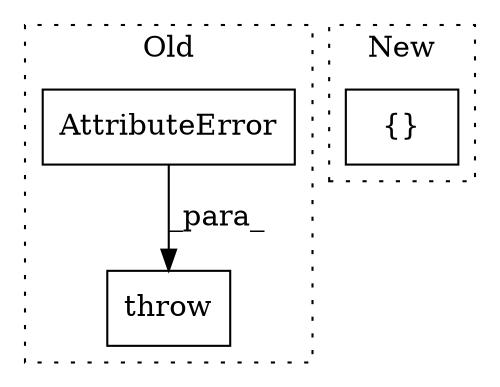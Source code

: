 digraph G {
subgraph cluster0 {
1 [label="AttributeError" a="32" s="731,782" l="15,1" shape="box"];
3 [label="throw" a="53" s="725" l="6" shape="box"];
label = "Old";
style="dotted";
}
subgraph cluster1 {
2 [label="{}" a="4" s="1159,1163" l="1,1" shape="box"];
label = "New";
style="dotted";
}
1 -> 3 [label="_para_"];
}